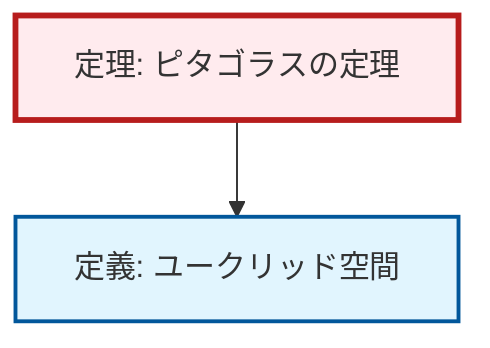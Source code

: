 graph TD
    classDef definition fill:#e1f5fe,stroke:#01579b,stroke-width:2px
    classDef theorem fill:#f3e5f5,stroke:#4a148c,stroke-width:2px
    classDef axiom fill:#fff3e0,stroke:#e65100,stroke-width:2px
    classDef example fill:#e8f5e9,stroke:#1b5e20,stroke-width:2px
    classDef current fill:#ffebee,stroke:#b71c1c,stroke-width:3px
    def-euclidean-space["定義: ユークリッド空間"]:::definition
    thm-pythagorean["定理: ピタゴラスの定理"]:::theorem
    thm-pythagorean --> def-euclidean-space
    class thm-pythagorean current